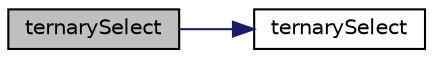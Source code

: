 digraph "ternarySelect"
{
  bgcolor="transparent";
  edge [fontname="Helvetica",fontsize="10",labelfontname="Helvetica",labelfontsize="10"];
  node [fontname="Helvetica",fontsize="10",shape=record];
  rankdir="LR";
  Node1 [label="ternarySelect",height=0.2,width=0.4,color="black", fillcolor="grey75", style="filled" fontcolor="black"];
  Node1 -> Node2 [color="midnightblue",fontsize="10",style="solid",fontname="Helvetica"];
  Node2 [label="ternarySelect",height=0.2,width=0.4,color="black",URL="$namespaceFoam_1_1FieldOps.html#a1df5b4742e1ee4ce56c4b0ef98ecc773",tooltip="Emulate a ternary operation, selecting values from a or b depending on the conditional. "];
}
